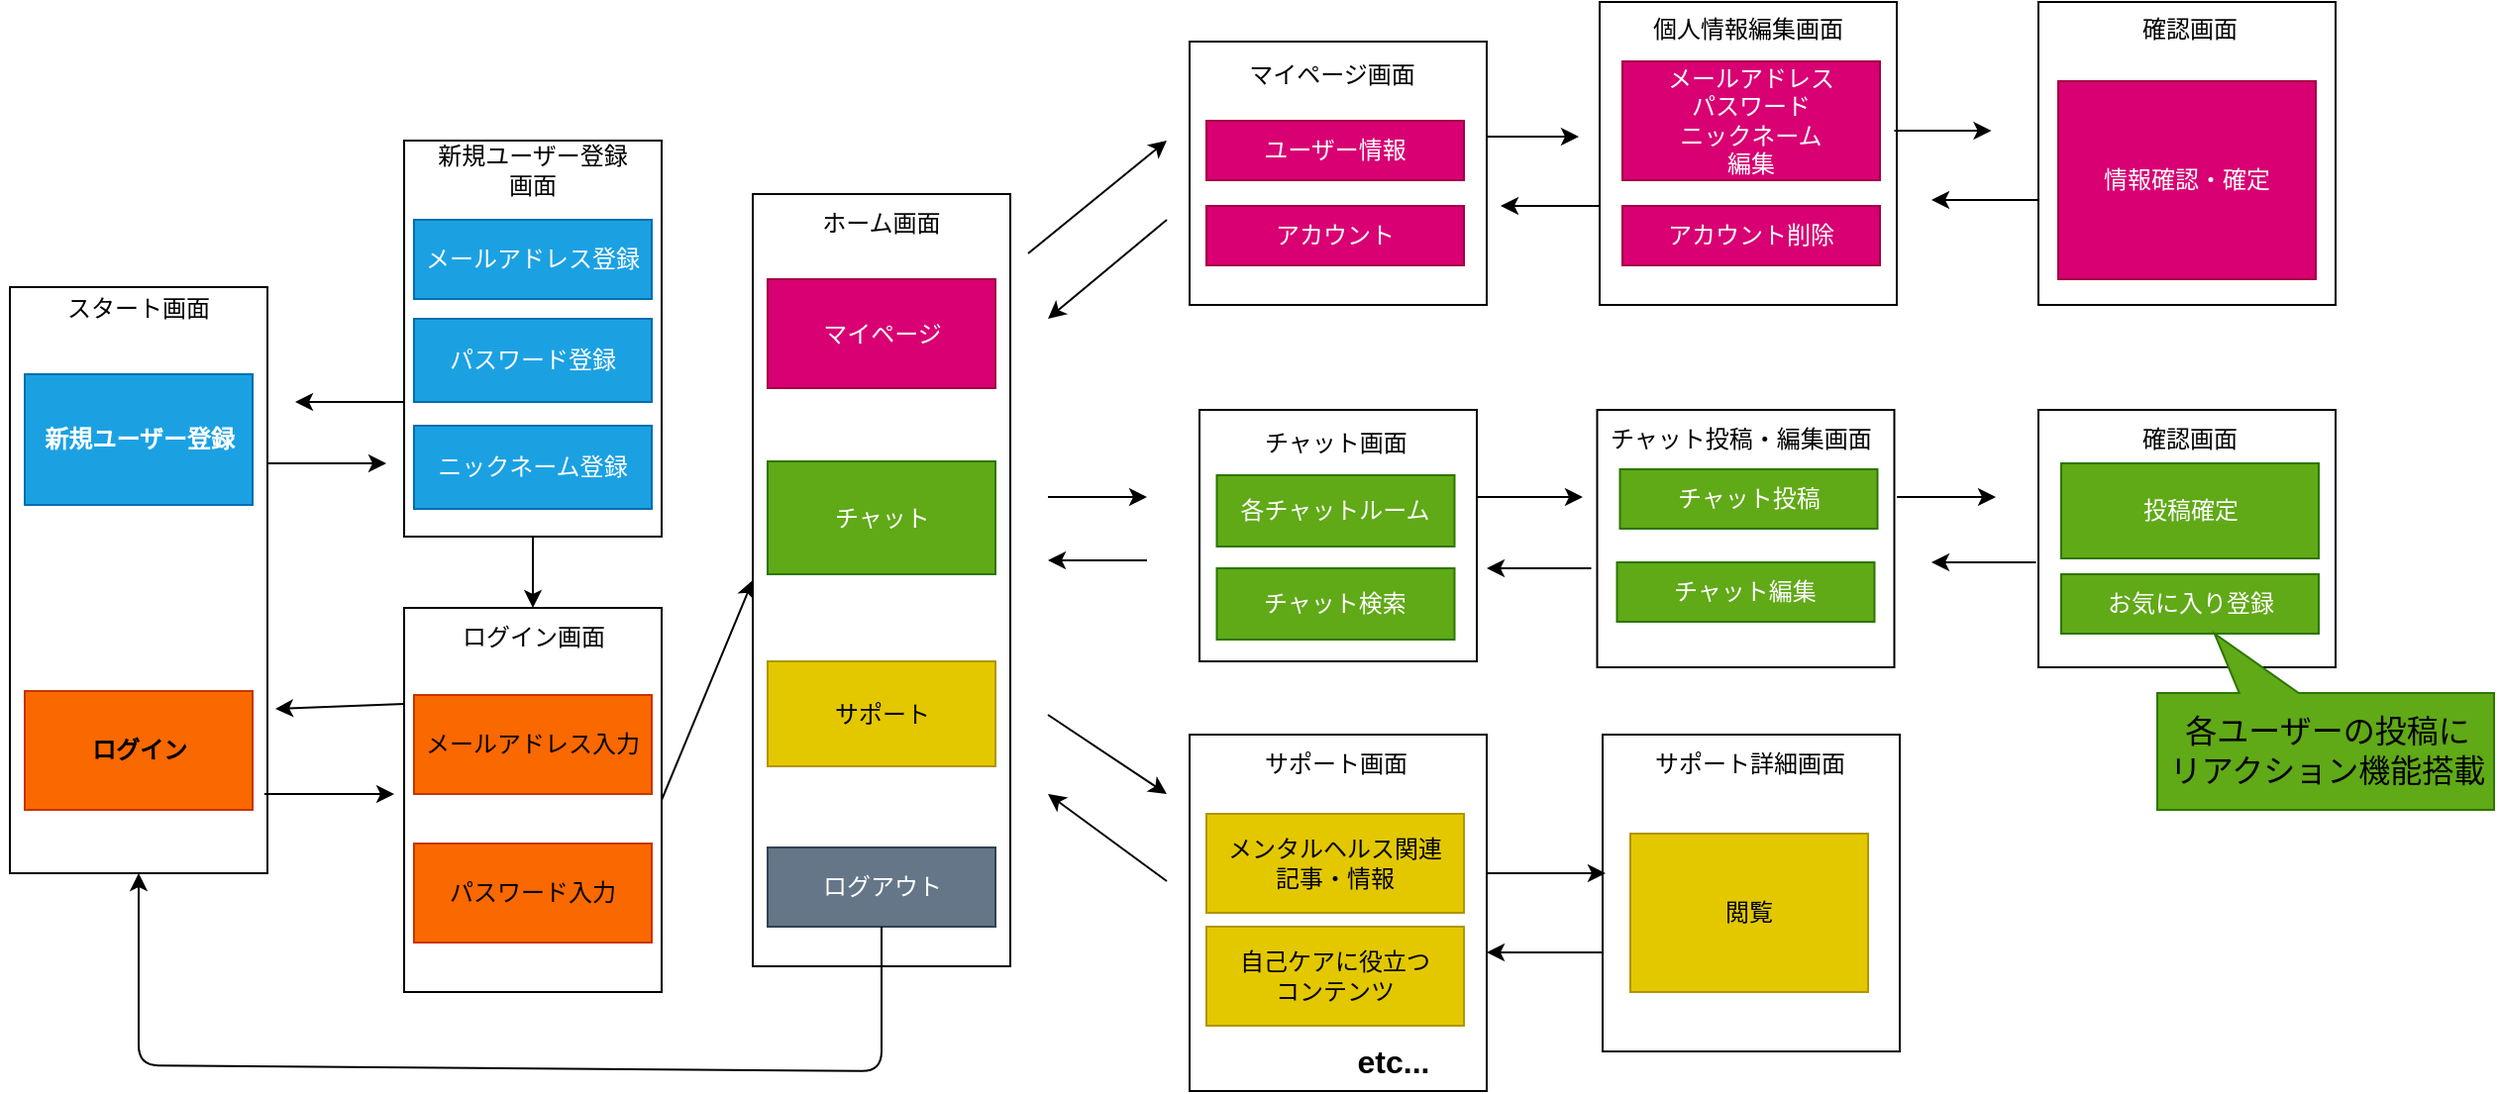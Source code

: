 <mxfile>
    <diagram id="j9Uz8bLzz6v1nHQcjFuG" name="ページ1">
        <mxGraphModel dx="332" dy="313" grid="1" gridSize="10" guides="1" tooltips="1" connect="1" arrows="1" fold="1" page="1" pageScale="1" pageWidth="1600" pageHeight="900" math="0" shadow="0">
            <root>
                <mxCell id="0"/>
                <mxCell id="1" parent="0"/>
                <mxCell id="104" style="edgeStyle=none;html=1;exitX=0.5;exitY=1;exitDx=0;exitDy=0;entryX=0.5;entryY=0;entryDx=0;entryDy=0;" parent="1" source="91" target="96" edge="1">
                    <mxGeometry relative="1" as="geometry"/>
                </mxCell>
                <mxCell id="91" value="" style="rounded=0;whiteSpace=wrap;html=1;" parent="1" vertex="1">
                    <mxGeometry x="235" y="150" width="130" height="200" as="geometry"/>
                </mxCell>
                <mxCell id="2" value="" style="rounded=0;whiteSpace=wrap;html=1;" parent="1" vertex="1">
                    <mxGeometry x="36" y="224" width="130" height="296" as="geometry"/>
                </mxCell>
                <mxCell id="4" value="スタート画面" style="text;html=1;strokeColor=none;fillColor=none;align=center;verticalAlign=middle;whiteSpace=wrap;rounded=0;" parent="1" vertex="1">
                    <mxGeometry x="31" y="220" width="140" height="30" as="geometry"/>
                </mxCell>
                <mxCell id="5" value="ログイン" style="rounded=0;whiteSpace=wrap;html=1;fillColor=#fa6800;fontColor=#000000;strokeColor=#C73500;fontStyle=1" parent="1" vertex="1">
                    <mxGeometry x="43.5" y="428" width="115" height="60" as="geometry"/>
                </mxCell>
                <mxCell id="6" value="&lt;b&gt;新規ユーザー登録&lt;/b&gt;" style="rounded=0;whiteSpace=wrap;html=1;fillColor=#1ba1e2;fontColor=#ffffff;strokeColor=#006EAF;" parent="1" vertex="1">
                    <mxGeometry x="43.5" y="268" width="115" height="66" as="geometry"/>
                </mxCell>
                <mxCell id="108" style="edgeStyle=none;html=1;exitX=1;exitY=0.5;exitDx=0;exitDy=0;entryX=0;entryY=0.5;entryDx=0;entryDy=0;" parent="1" source="7" target="9" edge="1">
                    <mxGeometry relative="1" as="geometry"/>
                </mxCell>
                <mxCell id="7" value="" style="rounded=0;whiteSpace=wrap;html=1;" parent="1" vertex="1">
                    <mxGeometry x="235" y="386" width="130" height="194" as="geometry"/>
                </mxCell>
                <mxCell id="9" value="" style="rounded=0;whiteSpace=wrap;html=1;" parent="1" vertex="1">
                    <mxGeometry x="411" y="177" width="130" height="390" as="geometry"/>
                </mxCell>
                <mxCell id="10" value="ホーム画面" style="text;html=1;strokeColor=none;fillColor=none;align=center;verticalAlign=middle;whiteSpace=wrap;rounded=0;" parent="1" vertex="1">
                    <mxGeometry x="416" y="177" width="120" height="30" as="geometry"/>
                </mxCell>
                <mxCell id="12" value="マイページ" style="rounded=0;whiteSpace=wrap;html=1;fillColor=#d80073;fontColor=#ffffff;strokeColor=#A50040;" parent="1" vertex="1">
                    <mxGeometry x="418.5" y="220" width="115" height="55" as="geometry"/>
                </mxCell>
                <mxCell id="13" value="チャット" style="rounded=0;whiteSpace=wrap;html=1;fillColor=#60a917;fontColor=#ffffff;strokeColor=#2D7600;" parent="1" vertex="1">
                    <mxGeometry x="418.5" y="312" width="115" height="57" as="geometry"/>
                </mxCell>
                <mxCell id="14" value="ログアウト" style="rounded=0;whiteSpace=wrap;html=1;fillColor=#647687;fontColor=#ffffff;strokeColor=#314354;" parent="1" vertex="1">
                    <mxGeometry x="418.5" y="507" width="115" height="40" as="geometry"/>
                </mxCell>
                <mxCell id="15" value="サポート" style="rounded=0;whiteSpace=wrap;html=1;fillColor=#e3c800;fontColor=#000000;strokeColor=#B09500;" parent="1" vertex="1">
                    <mxGeometry x="418.5" y="413" width="115" height="53" as="geometry"/>
                </mxCell>
                <mxCell id="16" value="" style="rounded=0;whiteSpace=wrap;html=1;" parent="1" vertex="1">
                    <mxGeometry x="631.5" y="100" width="150" height="133" as="geometry"/>
                </mxCell>
                <mxCell id="17" value="マイページ画面" style="text;html=1;strokeColor=none;fillColor=none;align=center;verticalAlign=middle;whiteSpace=wrap;rounded=0;" parent="1" vertex="1">
                    <mxGeometry x="656.5" y="105" width="92.5" height="23" as="geometry"/>
                </mxCell>
                <mxCell id="18" value="ユーザー情報" style="rounded=0;whiteSpace=wrap;html=1;fillColor=#d80073;fontColor=#ffffff;strokeColor=#A50040;" parent="1" vertex="1">
                    <mxGeometry x="640" y="140" width="130" height="30" as="geometry"/>
                </mxCell>
                <mxCell id="19" value="" style="rounded=0;whiteSpace=wrap;html=1;" parent="1" vertex="1">
                    <mxGeometry x="636.5" y="286" width="140" height="127" as="geometry"/>
                </mxCell>
                <mxCell id="20" value="各チャットルーム" style="rounded=0;whiteSpace=wrap;html=1;fillColor=#60a917;fontColor=#ffffff;strokeColor=#2D7600;" parent="1" vertex="1">
                    <mxGeometry x="645.25" y="319" width="120" height="36" as="geometry"/>
                </mxCell>
                <mxCell id="21" value="" style="rounded=0;whiteSpace=wrap;html=1;" parent="1" vertex="1">
                    <mxGeometry x="631.5" y="450" width="150" height="180" as="geometry"/>
                </mxCell>
                <mxCell id="22" value="メンタルヘルス関連&lt;br&gt;記事・情報" style="rounded=0;whiteSpace=wrap;html=1;fillColor=#e3c800;fontColor=#000000;strokeColor=#B09500;" parent="1" vertex="1">
                    <mxGeometry x="640" y="490" width="130" height="50" as="geometry"/>
                </mxCell>
                <mxCell id="23" value="チャット画面" style="text;html=1;strokeColor=none;fillColor=none;align=center;verticalAlign=middle;whiteSpace=wrap;rounded=0;" parent="1" vertex="1">
                    <mxGeometry x="659" y="288" width="92.5" height="30" as="geometry"/>
                </mxCell>
                <mxCell id="24" value="サポート画面" style="text;html=1;strokeColor=none;fillColor=none;align=center;verticalAlign=middle;whiteSpace=wrap;rounded=0;" parent="1" vertex="1">
                    <mxGeometry x="657.75" y="450" width="95" height="30" as="geometry"/>
                </mxCell>
                <mxCell id="25" value="" style="rounded=0;whiteSpace=wrap;html=1;" parent="1" vertex="1">
                    <mxGeometry x="837.25" y="286" width="150" height="130" as="geometry"/>
                </mxCell>
                <mxCell id="26" value="チャット投稿" style="rounded=0;whiteSpace=wrap;html=1;fillColor=#60a917;fontColor=#ffffff;strokeColor=#2D7600;" parent="1" vertex="1">
                    <mxGeometry x="848.75" y="316" width="130" height="30" as="geometry"/>
                </mxCell>
                <mxCell id="27" value="チャット投稿・編集画面" style="text;html=1;strokeColor=none;fillColor=none;align=center;verticalAlign=middle;whiteSpace=wrap;rounded=0;" parent="1" vertex="1">
                    <mxGeometry x="840" y="286" width="140" height="30" as="geometry"/>
                </mxCell>
                <mxCell id="89" value="新規ユーザー登録&lt;br&gt;画面" style="text;html=1;strokeColor=none;fillColor=none;align=center;verticalAlign=middle;whiteSpace=wrap;rounded=0;" parent="1" vertex="1">
                    <mxGeometry x="220" y="150" width="160" height="30" as="geometry"/>
                </mxCell>
                <mxCell id="90" value="パスワード登録" style="rounded=0;whiteSpace=wrap;html=1;fillColor=#1ba1e2;fontColor=#ffffff;strokeColor=#006EAF;" parent="1" vertex="1">
                    <mxGeometry x="240" y="240" width="120" height="42" as="geometry"/>
                </mxCell>
                <mxCell id="94" value="メールアドレス入力" style="rounded=0;whiteSpace=wrap;html=1;fillColor=#fa6800;fontColor=#000000;strokeColor=#C73500;" parent="1" vertex="1">
                    <mxGeometry x="240" y="430" width="120" height="50" as="geometry"/>
                </mxCell>
                <mxCell id="95" value="パスワード入力" style="rounded=0;whiteSpace=wrap;html=1;fillColor=#fa6800;fontColor=#000000;strokeColor=#C73500;" parent="1" vertex="1">
                    <mxGeometry x="240" y="505" width="120" height="50" as="geometry"/>
                </mxCell>
                <mxCell id="96" value="ログイン画面" style="text;html=1;strokeColor=none;fillColor=none;align=center;verticalAlign=middle;whiteSpace=wrap;rounded=0;" parent="1" vertex="1">
                    <mxGeometry x="257.5" y="386" width="85" height="30" as="geometry"/>
                </mxCell>
                <mxCell id="99" value="" style="endArrow=classic;html=1;exitX=0.988;exitY=0.865;exitDx=0;exitDy=0;exitPerimeter=0;" parent="1" source="2" edge="1">
                    <mxGeometry width="50" height="50" relative="1" as="geometry">
                        <mxPoint x="164.5" y="500" as="sourcePoint"/>
                        <mxPoint x="230" y="480" as="targetPoint"/>
                    </mxGeometry>
                </mxCell>
                <mxCell id="102" value="" style="endArrow=classic;html=1;exitX=0;exitY=0.25;exitDx=0;exitDy=0;" parent="1" source="7" edge="1">
                    <mxGeometry width="50" height="50" relative="1" as="geometry">
                        <mxPoint x="166" y="450" as="sourcePoint"/>
                        <mxPoint x="170" y="437" as="targetPoint"/>
                    </mxGeometry>
                </mxCell>
                <mxCell id="103" value="" style="endArrow=classic;html=1;" parent="1" edge="1">
                    <mxGeometry width="50" height="50" relative="1" as="geometry">
                        <mxPoint x="166" y="313" as="sourcePoint"/>
                        <mxPoint x="226" y="313" as="targetPoint"/>
                    </mxGeometry>
                </mxCell>
                <mxCell id="109" value="アカウント" style="rounded=0;whiteSpace=wrap;html=1;fillColor=#d80073;fontColor=#ffffff;strokeColor=#A50040;" parent="1" vertex="1">
                    <mxGeometry x="640" y="183" width="130" height="30" as="geometry"/>
                </mxCell>
                <mxCell id="110" value="" style="endArrow=classic;html=1;" parent="1" edge="1">
                    <mxGeometry width="50" height="50" relative="1" as="geometry">
                        <mxPoint x="550" y="207" as="sourcePoint"/>
                        <mxPoint x="620" y="150" as="targetPoint"/>
                    </mxGeometry>
                </mxCell>
                <mxCell id="111" value="" style="endArrow=classic;html=1;" parent="1" edge="1">
                    <mxGeometry width="50" height="50" relative="1" as="geometry">
                        <mxPoint x="620" y="190" as="sourcePoint"/>
                        <mxPoint x="560" y="240" as="targetPoint"/>
                        <Array as="points"/>
                    </mxGeometry>
                </mxCell>
                <mxCell id="113" value="" style="rounded=0;whiteSpace=wrap;html=1;" parent="1" vertex="1">
                    <mxGeometry x="838.5" y="80" width="150" height="153" as="geometry"/>
                </mxCell>
                <mxCell id="114" value="個人情報編集画面" style="text;html=1;strokeColor=none;fillColor=none;align=center;verticalAlign=middle;whiteSpace=wrap;rounded=0;" parent="1" vertex="1">
                    <mxGeometry x="863" y="82" width="101" height="23" as="geometry"/>
                </mxCell>
                <mxCell id="115" value="メールアドレス&lt;br&gt;パスワード&lt;br&gt;ニックネーム&lt;br&gt;編集" style="rounded=0;whiteSpace=wrap;html=1;fillColor=#d80073;fontColor=#ffffff;strokeColor=#A50040;" parent="1" vertex="1">
                    <mxGeometry x="850" y="110" width="130" height="60" as="geometry"/>
                </mxCell>
                <mxCell id="116" value="アカウント削除" style="rounded=0;whiteSpace=wrap;html=1;fillColor=#d80073;fontColor=#ffffff;strokeColor=#A50040;" parent="1" vertex="1">
                    <mxGeometry x="850" y="183" width="130" height="30" as="geometry"/>
                </mxCell>
                <mxCell id="117" value="" style="endArrow=classic;html=1;" parent="1" edge="1">
                    <mxGeometry width="50" height="50" relative="1" as="geometry">
                        <mxPoint x="781.5" y="148" as="sourcePoint"/>
                        <mxPoint x="828" y="148" as="targetPoint"/>
                    </mxGeometry>
                </mxCell>
                <mxCell id="119" value="" style="endArrow=classic;html=1;" parent="1" edge="1">
                    <mxGeometry width="50" height="50" relative="1" as="geometry">
                        <mxPoint x="838.5" y="183" as="sourcePoint"/>
                        <mxPoint x="788.5" y="183" as="targetPoint"/>
                    </mxGeometry>
                </mxCell>
                <mxCell id="120" value="ニックネーム登録" style="rounded=0;whiteSpace=wrap;html=1;fillColor=#1ba1e2;fontColor=#ffffff;strokeColor=#006EAF;" parent="1" vertex="1">
                    <mxGeometry x="240" y="294" width="120" height="42" as="geometry"/>
                </mxCell>
                <mxCell id="121" value="" style="rounded=0;whiteSpace=wrap;html=1;" parent="1" vertex="1">
                    <mxGeometry x="1060" y="80" width="150" height="153" as="geometry"/>
                </mxCell>
                <mxCell id="122" value="確認画面" style="text;html=1;strokeColor=none;fillColor=none;align=center;verticalAlign=middle;whiteSpace=wrap;rounded=0;" parent="1" vertex="1">
                    <mxGeometry x="1090" y="82" width="92.5" height="23" as="geometry"/>
                </mxCell>
                <mxCell id="123" value="" style="endArrow=classic;html=1;" parent="1" edge="1">
                    <mxGeometry width="50" height="50" relative="1" as="geometry">
                        <mxPoint x="987.25" y="145" as="sourcePoint"/>
                        <mxPoint x="1036.25" y="145" as="targetPoint"/>
                    </mxGeometry>
                </mxCell>
                <mxCell id="124" value="情報確認・確定" style="rounded=0;whiteSpace=wrap;html=1;fillColor=#d80073;fontColor=#ffffff;strokeColor=#A50040;gradientColor=none;gradientDirection=north;" parent="1" vertex="1">
                    <mxGeometry x="1070" y="120" width="130" height="100" as="geometry"/>
                </mxCell>
                <mxCell id="127" value="チャット検索" style="rounded=0;whiteSpace=wrap;html=1;fillColor=#60a917;fontColor=#ffffff;strokeColor=#2D7600;" parent="1" vertex="1">
                    <mxGeometry x="645.25" y="366" width="120" height="36" as="geometry"/>
                </mxCell>
                <mxCell id="129" value="" style="rounded=0;whiteSpace=wrap;html=1;" parent="1" vertex="1">
                    <mxGeometry x="1060" y="286" width="150" height="130" as="geometry"/>
                </mxCell>
                <mxCell id="130" value="確認画面" style="text;html=1;strokeColor=none;fillColor=none;align=center;verticalAlign=middle;whiteSpace=wrap;rounded=0;" parent="1" vertex="1">
                    <mxGeometry x="1084" y="286" width="105" height="30" as="geometry"/>
                </mxCell>
                <mxCell id="131" value="チャット編集" style="rounded=0;whiteSpace=wrap;html=1;fillColor=#60a917;fontColor=#ffffff;strokeColor=#2D7600;" parent="1" vertex="1">
                    <mxGeometry x="847.25" y="363" width="130" height="30" as="geometry"/>
                </mxCell>
                <mxCell id="132" value="投稿確定" style="rounded=0;whiteSpace=wrap;html=1;fillColor=#60a917;fontColor=#ffffff;strokeColor=#2D7600;" parent="1" vertex="1">
                    <mxGeometry x="1071.5" y="313" width="130" height="48" as="geometry"/>
                </mxCell>
                <mxCell id="133" value="" style="endArrow=classic;html=1;" parent="1" edge="1">
                    <mxGeometry width="50" height="50" relative="1" as="geometry">
                        <mxPoint x="560" y="330" as="sourcePoint"/>
                        <mxPoint x="610" y="330" as="targetPoint"/>
                    </mxGeometry>
                </mxCell>
                <mxCell id="134" value="" style="endArrow=classic;html=1;" parent="1" edge="1">
                    <mxGeometry width="50" height="50" relative="1" as="geometry">
                        <mxPoint x="610" y="362" as="sourcePoint"/>
                        <mxPoint x="560" y="362" as="targetPoint"/>
                    </mxGeometry>
                </mxCell>
                <mxCell id="135" value="" style="endArrow=classic;html=1;" parent="1" edge="1">
                    <mxGeometry width="50" height="50" relative="1" as="geometry">
                        <mxPoint x="776.5" y="330" as="sourcePoint"/>
                        <mxPoint x="830" y="330" as="targetPoint"/>
                    </mxGeometry>
                </mxCell>
                <mxCell id="137" value="" style="endArrow=classic;html=1;" parent="1" edge="1">
                    <mxGeometry width="50" height="50" relative="1" as="geometry">
                        <mxPoint x="1059.5" y="180" as="sourcePoint"/>
                        <mxPoint x="1006" y="180" as="targetPoint"/>
                    </mxGeometry>
                </mxCell>
                <mxCell id="138" value="" style="endArrow=classic;html=1;" parent="1" edge="1">
                    <mxGeometry width="50" height="50" relative="1" as="geometry">
                        <mxPoint x="834.25" y="366" as="sourcePoint"/>
                        <mxPoint x="781.5" y="366" as="targetPoint"/>
                        <Array as="points"/>
                    </mxGeometry>
                </mxCell>
                <mxCell id="140" value="" style="endArrow=classic;html=1;" parent="1" edge="1">
                    <mxGeometry width="50" height="50" relative="1" as="geometry">
                        <mxPoint x="988.5" y="330" as="sourcePoint"/>
                        <mxPoint x="1038.5" y="330" as="targetPoint"/>
                    </mxGeometry>
                </mxCell>
                <mxCell id="141" value="" style="endArrow=classic;html=1;" parent="1" edge="1">
                    <mxGeometry width="50" height="50" relative="1" as="geometry">
                        <mxPoint x="1058.75" y="363" as="sourcePoint"/>
                        <mxPoint x="1006" y="363" as="targetPoint"/>
                        <Array as="points"/>
                    </mxGeometry>
                </mxCell>
                <mxCell id="152" value="" style="endArrow=classic;html=1;" parent="1" edge="1">
                    <mxGeometry width="50" height="50" relative="1" as="geometry">
                        <mxPoint x="560" y="440" as="sourcePoint"/>
                        <mxPoint x="620" y="480" as="targetPoint"/>
                    </mxGeometry>
                </mxCell>
                <mxCell id="153" value="" style="endArrow=classic;html=1;" parent="1" edge="1">
                    <mxGeometry width="50" height="50" relative="1" as="geometry">
                        <mxPoint x="620" y="524" as="sourcePoint"/>
                        <mxPoint x="560" y="480" as="targetPoint"/>
                    </mxGeometry>
                </mxCell>
                <mxCell id="154" value="自己ケアに役立つ&lt;br&gt;コンテンツ" style="rounded=0;whiteSpace=wrap;html=1;fillColor=#e3c800;fontColor=#000000;strokeColor=#B09500;" parent="1" vertex="1">
                    <mxGeometry x="640" y="547" width="130" height="50" as="geometry"/>
                </mxCell>
                <mxCell id="155" value="" style="rounded=0;whiteSpace=wrap;html=1;" parent="1" vertex="1">
                    <mxGeometry x="840" y="450" width="150" height="160" as="geometry"/>
                </mxCell>
                <mxCell id="156" value="サポート詳細画面" style="text;html=1;strokeColor=none;fillColor=none;align=center;verticalAlign=middle;whiteSpace=wrap;rounded=0;" parent="1" vertex="1">
                    <mxGeometry x="864.38" y="450" width="101.25" height="30" as="geometry"/>
                </mxCell>
                <mxCell id="158" value="閲覧" style="rounded=0;whiteSpace=wrap;html=1;fillColor=#e3c800;fontColor=#000000;strokeColor=#B09500;" parent="1" vertex="1">
                    <mxGeometry x="854" y="500" width="120" height="80" as="geometry"/>
                </mxCell>
                <mxCell id="159" value="" style="endArrow=classic;html=1;" parent="1" edge="1">
                    <mxGeometry width="50" height="50" relative="1" as="geometry">
                        <mxPoint x="781.5" y="520" as="sourcePoint"/>
                        <mxPoint x="841.5" y="520" as="targetPoint"/>
                    </mxGeometry>
                </mxCell>
                <mxCell id="160" value="" style="endArrow=classic;html=1;" parent="1" edge="1">
                    <mxGeometry width="50" height="50" relative="1" as="geometry">
                        <mxPoint x="840" y="560" as="sourcePoint"/>
                        <mxPoint x="781.5" y="560" as="targetPoint"/>
                    </mxGeometry>
                </mxCell>
                <mxCell id="163" value="" style="endArrow=classic;html=1;entryX=0.5;entryY=1;entryDx=0;entryDy=0;exitX=0.5;exitY=1;exitDx=0;exitDy=0;" parent="1" source="14" target="2" edge="1">
                    <mxGeometry width="50" height="50" relative="1" as="geometry">
                        <mxPoint x="476" y="550" as="sourcePoint"/>
                        <mxPoint x="121.13" y="547" as="targetPoint"/>
                        <Array as="points">
                            <mxPoint x="476" y="620"/>
                            <mxPoint x="101" y="617"/>
                        </Array>
                    </mxGeometry>
                </mxCell>
                <mxCell id="164" value="&lt;font style=&quot;font-size: 16px;&quot;&gt;etc...&lt;/font&gt;" style="text;html=1;strokeColor=none;fillColor=none;align=center;verticalAlign=middle;whiteSpace=wrap;rounded=0;fontStyle=1" parent="1" vertex="1">
                    <mxGeometry x="686.5" y="600" width="95" height="30" as="geometry"/>
                </mxCell>
                <mxCell id="128" value="お気に入り登録" style="rounded=0;whiteSpace=wrap;html=1;fillColor=#60a917;fontColor=#ffffff;strokeColor=#2D7600;" parent="1" vertex="1">
                    <mxGeometry x="1071.5" y="369" width="130" height="30" as="geometry"/>
                </mxCell>
                <mxCell id="171" value="" style="shape=callout;whiteSpace=wrap;html=1;perimeter=calloutPerimeter;fontSize=16;rotation=-180;position2=0.83;base=30;size=30;position=0.58;fillColor=#60a917;fontColor=#ffffff;strokeColor=#2D7600;" parent="1" vertex="1">
                    <mxGeometry x="1120" y="399" width="170" height="89" as="geometry"/>
                </mxCell>
                <mxCell id="173" value="各ユーザーの投稿に&lt;br&gt;リアクション機能搭載" style="text;html=1;strokeColor=none;fillColor=none;align=center;verticalAlign=middle;whiteSpace=wrap;rounded=0;fontSize=16;" parent="1" vertex="1">
                    <mxGeometry x="1120" y="430" width="171.75" height="56" as="geometry"/>
                </mxCell>
                <mxCell id="175" value="メールアドレス登録" style="rounded=0;whiteSpace=wrap;html=1;fillColor=#1ba1e2;fontColor=#ffffff;strokeColor=#006EAF;" parent="1" vertex="1">
                    <mxGeometry x="240" y="190" width="120" height="40" as="geometry"/>
                </mxCell>
                <mxCell id="176" value="" style="endArrow=classic;html=1;" parent="1" edge="1">
                    <mxGeometry width="50" height="50" relative="1" as="geometry">
                        <mxPoint x="235" y="282" as="sourcePoint"/>
                        <mxPoint x="180" y="282" as="targetPoint"/>
                    </mxGeometry>
                </mxCell>
            </root>
        </mxGraphModel>
    </diagram>
</mxfile>